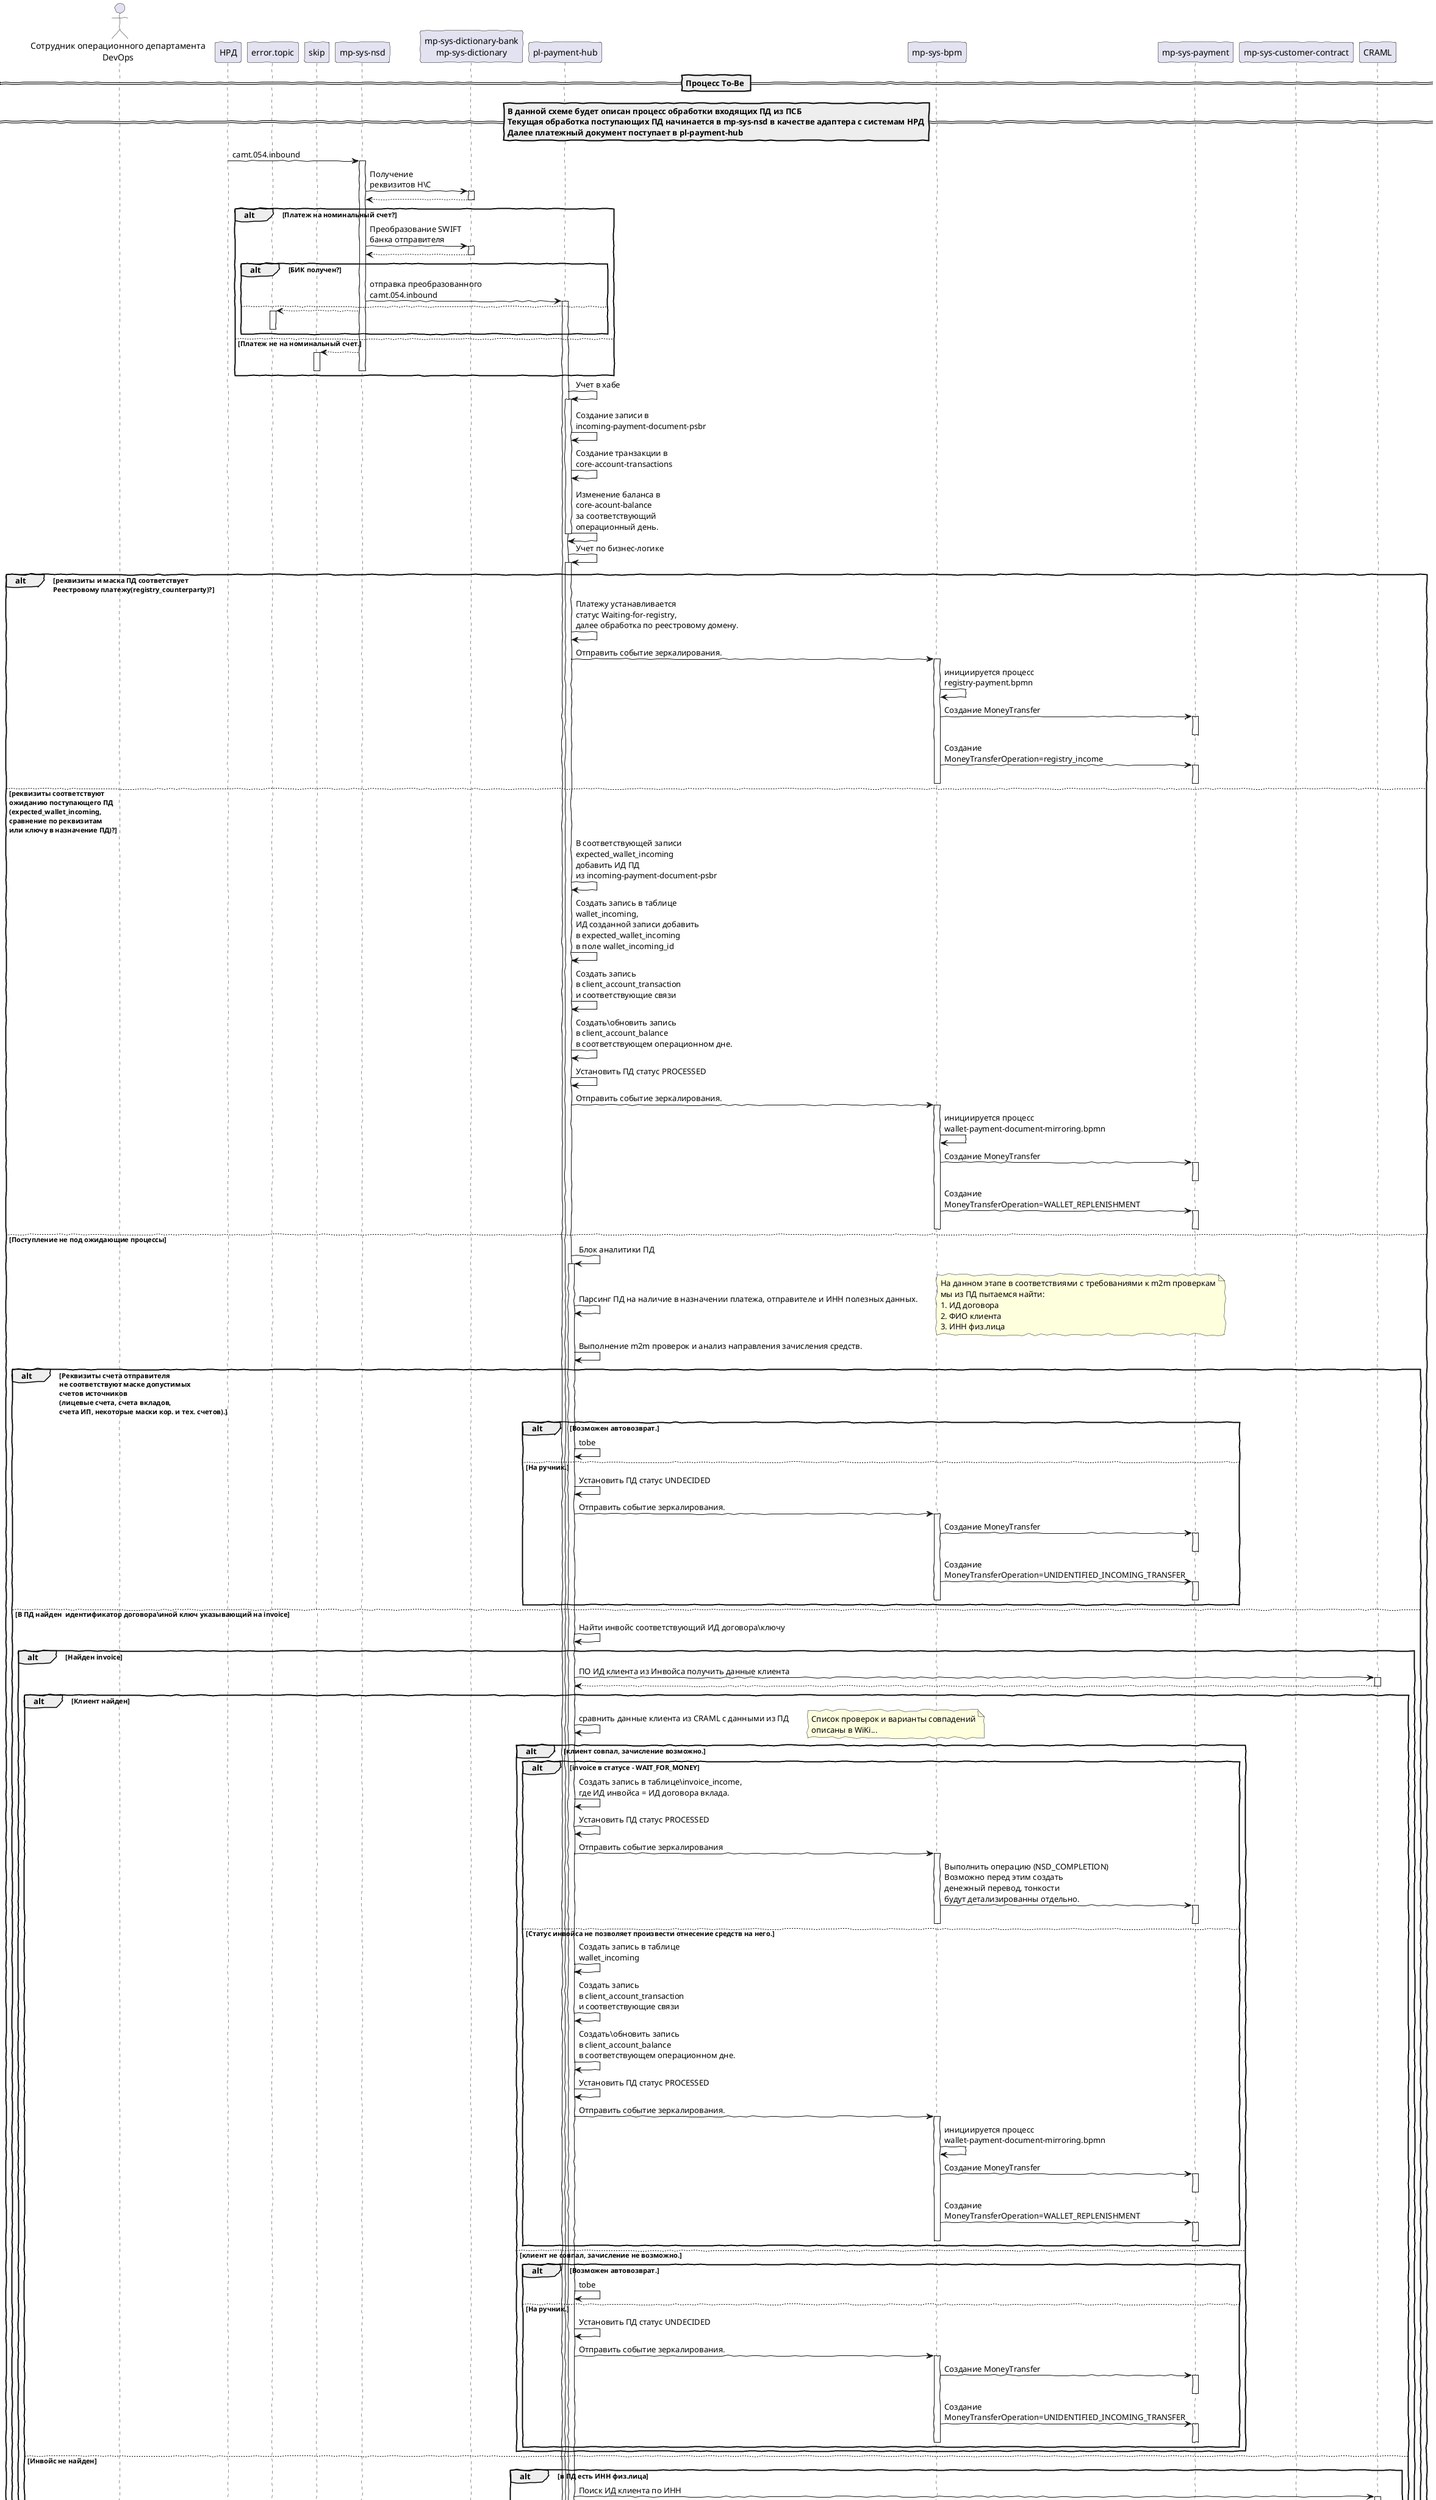 @startuml


skinparam handwritten true

actor "Сотрудник операционного департамента\nDevOps" as oper
participant "НРД" as nrd
participant error.topic
participant skip
participant "mp-sys-nsd" as nsd
participant "mp-sys-dictionary-bank\nmp-sys-dictionary" as dict
participant "pl-payment-hub" as hub
participant "mp-sys-bpm" as bpm
participant "mp-sys-payment" as payment
participant "mp-sys-customer-contract" as mcc
participant "CRAML" as craml

== Процесс To-Be ==

== В данной схеме будет описан процесс обработки входящих ПД из ПСБ\nТекущая обработка поступающих ПД начинается в mp-sys-nsd в качестве адаптера с системам НРД\nДалее платежный документ поступает в pl-payment-hub ==

nrd -> nsd++ : camt.054.inbound
nsd -> dict++ : Получение\nреквизитов Н\С
return
alt Платеж на номинальный счет?
    nsd -> dict++ : Преобразование SWIFT\nбанка отправителя
    return
    alt БИК получен?
        nsd -> hub++ : отправка преобразованного\ncamt.054.inbound
    else
        nsd --> error.topic++
        error.topic--
    end
else Платеж не на номинальный счет.
    nsd --> skip++
    nsd--
    skip--
end

hub -> hub++ : Учет в хабе
hub -> hub : Создание записи в\nincoming-payment-document-psbr
hub -> hub : Создание транзакции в\ncore-account-transactions
hub -> hub : Изменение баланса в\ncore-acount-balance\nза соответствующий\nоперационный день.
hub--
hub -> hub++ : Учет по бизнес-логике
alt реквизиты и маска ПД соответствует\nРеестровому платежу(registry_counterparty)?
    hub -> hub : Платежу устанавливается\nстатус Waiting-for-registry,\nдалее обработка по реестровому домену.
    hub -> bpm++: Отправить событие зеркалирования.
        bpm -> bpm : инициируется процесс\nregistry-payment.bpmn
        bpm -> payment++: Создание MoneyTransfer
        payment--
        bpm -> payment++: Создание\nMoneyTransferOperation=registry_income
        payment--
        bpm--
else реквизиты соответствуют\nожиданию поступающего ПД\n(expected_wallet_incoming,\nсравнение по реквизитам\nили ключу в назначение ПД)?
    hub -> hub : В соответствующей записи\nexpected_wallet_incoming\nдобавить ИД ПД\nиз incoming-payment-document-psbr
    hub -> hub : Создать запись в таблице\nwallet_incoming,\nИД созданной записи добавить\nв expected_wallet_incoming\nв поле wallet_incoming_id
    hub -> hub : Создать запись\nв client_account_transaction\nи соответствующие связи
    hub -> hub : Создать\обновить запись\nв client_account_balance\nв соответствующем операционном дне.
    hub -> hub : Установить ПД статус PROCESSED
    hub -> bpm++: Отправить событие зеркалирования.
    bpm -> bpm : инициируется процесс\nwallet-payment-document-mirroring.bpmn
    bpm -> payment++: Создание MoneyTransfer
    payment--
    bpm -> payment++: Создание\nMoneyTransferOperation=WALLET_REPLENISHMENT
    payment--
    bpm--
else Поступление не под ожидающие процессы
    hub -> hub++ : Блок аналитики ПД
    hub -> hub : Парсинг ПД на наличие в назначении платежа, отправителе и ИНН полезных данных.
    note right
        На данном этапе в соответствиями с требованиями к m2m проверкам
        мы из ПД пытаемся найти:
        1. ИД договора
        2. ФИО клиента
        3. ИНН физ.лица
    end note
    hub -> hub : Выполнение m2m проверок и анализ направления зачисления средств.
    alt Реквизиты счета отправителя\nне соответствуют маске допустимых\nсчетов источников\n(лицевые счета, счета вкладов,\nсчета ИП, некоторые маски кор. и тех. счетов).
        alt Возможен автовозврат.
            hub->hub : tobe
        else На ручник.
            hub->hub : Установить ПД статус UNDECIDED
            hub -> bpm++: Отправить событие зеркалирования.
            bpm -> payment++: Создание MoneyTransfer
            payment--
            bpm -> payment++: Создание\nMoneyTransferOperation=UNIDENTIFIED_INCOMING_TRANSFER
            payment--
            bpm--
        end
    else В ПД найден  идентификатор договора\иной ключ указывающий на invoice
        hub -> hub : Найти инвойс соответствующий ИД договора\ключу
        alt Найден invoice
            hub -> craml++ : ПО ИД клиента из Инвойса получить данные клиента
            return
            alt Клиент найден
                hub -> hub : сравнить данные клиента из CRAML с данными из ПД
                note right
                    Список проверок и варианты совпадений
                    описаны в WiKi...
                end note
                alt клиент совпал, зачисление возможно.
                    alt invoice в статусе - WAIT_FOR_MONEY
                        hub -> hub : Создать запись в таблице\invoice_income,\nгде ИД инвойса = ИД договора вклада.
                        hub -> hub : Установить ПД статус PROCESSED
                        hub -> bpm++ : Отправить событие зеркалирования
                        bpm -> payment++ : Выполнить операцию (NSD_COMPLETION)\nВозможно перед этим создать\nденежный перевод, тонкости\nбудут детализированны отдельно.
                        bpm--
                        payment--
                    else Статус инвойса не позволяет произвести отнесение средств на него.
                            hub -> hub : Создать запись в таблице\nwallet_incoming
                            hub -> hub : Создать запись\nв client_account_transaction\nи соответствующие связи
                            hub -> hub : Создать\обновить запись\nв client_account_balance\nв соответствующем операционном дне.
                            hub -> hub : Установить ПД статус PROCESSED
                            hub -> bpm++: Отправить событие зеркалирования.
                            bpm -> bpm : инициируется процесс\nwallet-payment-document-mirroring.bpmn
                            bpm -> payment++: Создание MoneyTransfer
                            payment--
                            bpm -> payment++: Создание\nMoneyTransferOperation=WALLET_REPLENISHMENT
                            payment--
                            bpm--
                    end
                else клиент не совпал, зачисление не возможно.
                    alt Возможен автовозврат.
                        hub->hub : tobe
                    else На ручник.
                    hub->hub : Установить ПД статус UNDECIDED
                    hub -> bpm++: Отправить событие зеркалирования.
                        bpm -> payment++: Создание MoneyTransfer
                        payment--
                        bpm -> payment++: Создание\nMoneyTransferOperation=UNIDENTIFIED_INCOMING_TRANSFER
                        payment--
                        bpm--
                    end
                end

    else Инвойс не найден
        alt в ПД есть ИНН физ.лица
            hub -> craml++ : Поиск ИД клиента по ИНН
            return
            alt клиент найден
                alt Клиент из "CRAML" совпадает с клиентом из ПД
                     hub -> hub : Создать запись в таблице\nwallet_incoming
                                                 hub -> hub : Создать запись\nв client_account_transaction\nи соответствующие связи
                                                 hub -> hub : Создать\обновить запись\nв client_account_balance\nв соответствующем операционном дне.
                                                 hub -> hub : Установить ПД статус PROCESSED
                                                 hub -> bpm++: Отправить событие зеркалирования.
                                                 bpm -> bpm : инициируется процесс\nwallet-payment-document-mirroring.bpmn
                                                 bpm -> payment++: Создание MoneyTransfer
                                                 payment--
                                                 bpm -> payment++: Создание\nMoneyTransferOperation=WALLET_REPLENISHMENT
                                                 payment--
                                                 bpm--
                end
            end

    end
     alt Возможен автовозврат.
                                       hub->hub : tobe
                                   else На ручник.
                                        hub->hub : Установить ПД статус UNDECIDED
                                   hub -> bpm++: Отправить событие зеркалирования.
                                       bpm -> payment++: Создание MoneyTransfer
                                       payment--
                                       bpm -> payment++: Создание\nMoneyTransferOperation=UNIDENTIFIED_INCOMING_TRANSFER
                                       payment--
                                       bpm--
                                   end


    hub--
    hub--
    hub--

== Блок обработки невыясненных платежей.\n Далее будет описан блок распределения невыясненных платеже.\nАвтоматический возврат отсутствует(временно)\nтолько ручной разбор.\n\nВозможные решения:\nЗачислить на кошелек;\nЗачислить на договор вкалад(резерв);\nВернуть отправителю, в т.ч. по свободно указываемым реквизитам. ==

    oper -> hub++ : Решение по возврату.
    alt Возврат реестрового платежа ПСБР

        ref over hub
            Вполне работающий процесс, описан в https://wiki.moex.com/x/05esCQ.
            По ходу реализации будет необходимо врезаться в него.
            Из предполагаемых изменений - научиться различать реестровый возврат и
            возврат обычного платежа ПСБР. Соответственно при зеркалировании в bpm
            учитывать различия и разносить деньги по регистрам корректно.
        end ref

    else Возврат платежа ПСБР
        ref over hub
            Возврат ФАКТИЧЕСКИ аналогичен всем предыдущим:
            1. Созадется ПД в таблице outgoing_payment_document_psbr в статусе NEW
            2. Создается запись в таблице Full_refund_order и связываются входящий и исходящий 
            3. Шедулер подхватывает все новые исходящие и отправляет в НРД (через mp-sys-nsd конечно)
            4. Система ожидает поступления тех.сообщений от НРД и конечного статуса(успех\ошибка).
            4.1. Если вернется ошибочное состояние от НРД - запись в full_rufund_order уйдет о отказ, так же как и исходящий ПД.
            4.2. Если вернется успешный ответ - Возврат устанавливается успешный статус.
            5. В любом случае выполняется зеркалирование результата в bpm\payment
        end ref

    else Возврат платежа СБП
        ref over hub
            Так же уже вполне живой блок
            https://wiki.moex.com/x/rzVpCw
            Описание есть. Зеркало учета есть.
        end ref
    end

end
end
end
end
@enduml
